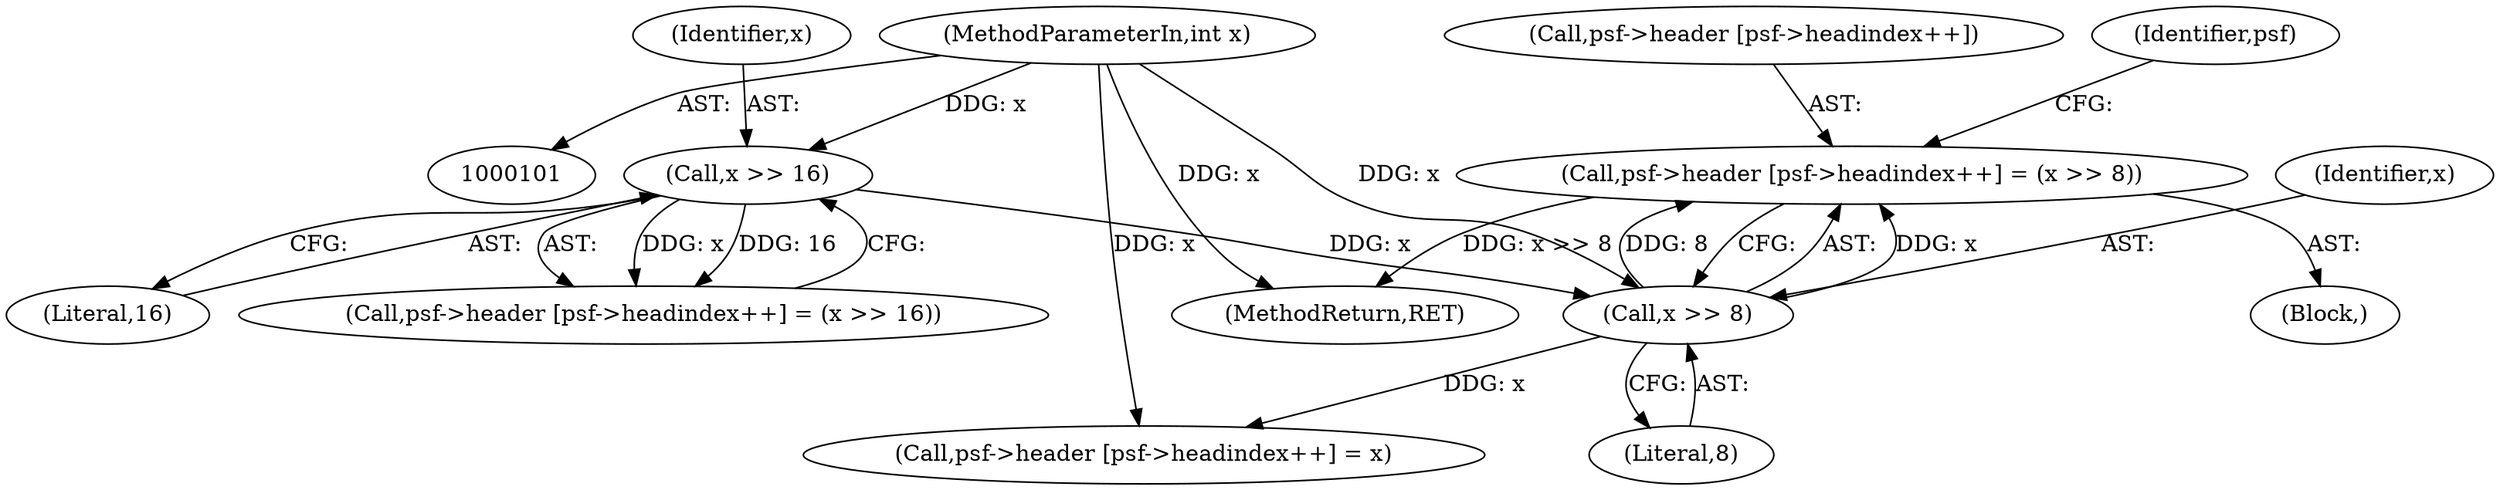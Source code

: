 digraph "1_libsndfile_708e996c87c5fae77b104ccfeb8f6db784c32074_0@array" {
"1000129" [label="(Call,psf->header [psf->headindex++] = (x >> 8))"];
"1000138" [label="(Call,x >> 8)"];
"1000126" [label="(Call,x >> 16)"];
"1000103" [label="(MethodParameterIn,int x)"];
"1000144" [label="(Identifier,psf)"];
"1000129" [label="(Call,psf->header [psf->headindex++] = (x >> 8))"];
"1000141" [label="(Call,psf->header [psf->headindex++] = x)"];
"1000139" [label="(Identifier,x)"];
"1000126" [label="(Call,x >> 16)"];
"1000117" [label="(Call,psf->header [psf->headindex++] = (x >> 16))"];
"1000140" [label="(Literal,8)"];
"1000128" [label="(Literal,16)"];
"1000138" [label="(Call,x >> 8)"];
"1000127" [label="(Identifier,x)"];
"1000116" [label="(Block,)"];
"1000130" [label="(Call,psf->header [psf->headindex++])"];
"1000151" [label="(MethodReturn,RET)"];
"1000103" [label="(MethodParameterIn,int x)"];
"1000129" -> "1000116"  [label="AST: "];
"1000129" -> "1000138"  [label="CFG: "];
"1000130" -> "1000129"  [label="AST: "];
"1000138" -> "1000129"  [label="AST: "];
"1000144" -> "1000129"  [label="CFG: "];
"1000129" -> "1000151"  [label="DDG: x >> 8"];
"1000138" -> "1000129"  [label="DDG: x"];
"1000138" -> "1000129"  [label="DDG: 8"];
"1000138" -> "1000140"  [label="CFG: "];
"1000139" -> "1000138"  [label="AST: "];
"1000140" -> "1000138"  [label="AST: "];
"1000126" -> "1000138"  [label="DDG: x"];
"1000103" -> "1000138"  [label="DDG: x"];
"1000138" -> "1000141"  [label="DDG: x"];
"1000126" -> "1000117"  [label="AST: "];
"1000126" -> "1000128"  [label="CFG: "];
"1000127" -> "1000126"  [label="AST: "];
"1000128" -> "1000126"  [label="AST: "];
"1000117" -> "1000126"  [label="CFG: "];
"1000126" -> "1000117"  [label="DDG: x"];
"1000126" -> "1000117"  [label="DDG: 16"];
"1000103" -> "1000126"  [label="DDG: x"];
"1000103" -> "1000101"  [label="AST: "];
"1000103" -> "1000151"  [label="DDG: x"];
"1000103" -> "1000141"  [label="DDG: x"];
}
